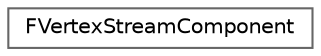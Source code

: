 digraph "Graphical Class Hierarchy"
{
 // INTERACTIVE_SVG=YES
 // LATEX_PDF_SIZE
  bgcolor="transparent";
  edge [fontname=Helvetica,fontsize=10,labelfontname=Helvetica,labelfontsize=10];
  node [fontname=Helvetica,fontsize=10,shape=box,height=0.2,width=0.4];
  rankdir="LR";
  Node0 [id="Node000000",label="FVertexStreamComponent",height=0.2,width=0.4,color="grey40", fillcolor="white", style="filled",URL="$d9/def/structFVertexStreamComponent.html",tooltip="A typed data source for a vertex factory which streams data from a vertex buffer."];
}
